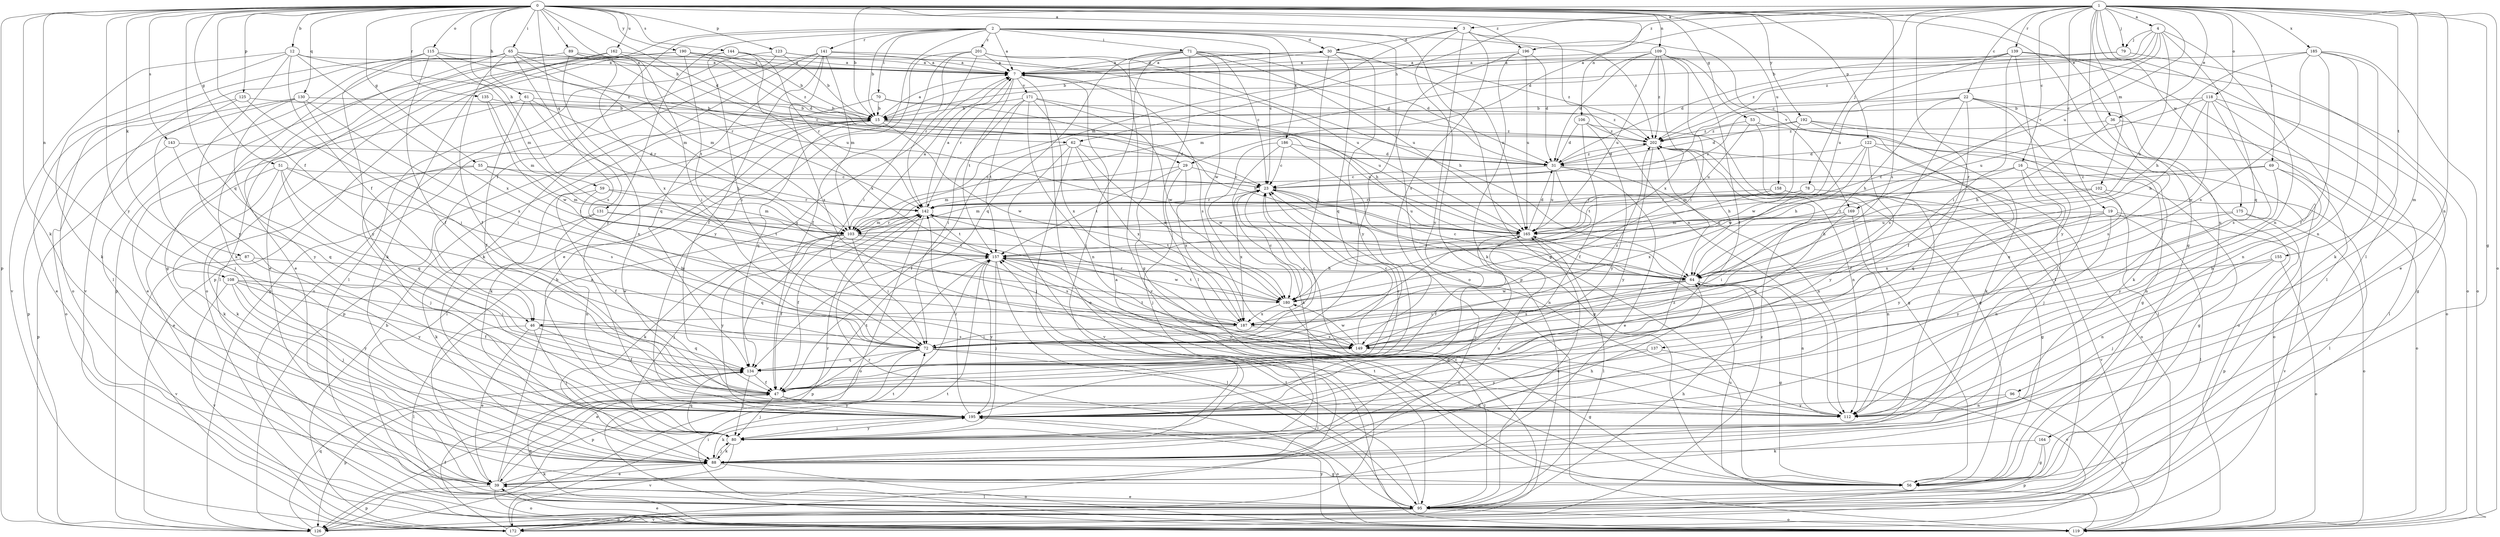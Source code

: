 strict digraph  {
0;
1;
2;
3;
4;
7;
12;
15;
16;
19;
22;
23;
29;
30;
31;
36;
39;
46;
47;
51;
53;
55;
56;
59;
61;
62;
64;
65;
69;
70;
71;
72;
78;
79;
80;
87;
88;
89;
95;
96;
102;
103;
106;
108;
109;
112;
115;
118;
119;
122;
123;
125;
126;
130;
131;
134;
135;
137;
139;
141;
142;
143;
144;
149;
155;
157;
158;
162;
164;
165;
169;
171;
172;
175;
180;
185;
186;
187;
190;
192;
195;
196;
201;
202;
0 -> 3  [label=a];
0 -> 12  [label=b];
0 -> 29  [label=d];
0 -> 36  [label=e];
0 -> 46  [label=f];
0 -> 51  [label=g];
0 -> 53  [label=g];
0 -> 55  [label=g];
0 -> 56  [label=g];
0 -> 59  [label=h];
0 -> 61  [label=h];
0 -> 62  [label=h];
0 -> 65  [label=i];
0 -> 87  [label=k];
0 -> 88  [label=k];
0 -> 89  [label=l];
0 -> 106  [label=n];
0 -> 108  [label=n];
0 -> 109  [label=n];
0 -> 115  [label=o];
0 -> 122  [label=p];
0 -> 123  [label=p];
0 -> 125  [label=p];
0 -> 126  [label=p];
0 -> 130  [label=q];
0 -> 131  [label=q];
0 -> 134  [label=q];
0 -> 135  [label=r];
0 -> 143  [label=s];
0 -> 144  [label=s];
0 -> 149  [label=s];
0 -> 158  [label=u];
0 -> 162  [label=u];
0 -> 190  [label=y];
0 -> 192  [label=y];
0 -> 195  [label=y];
0 -> 196  [label=z];
1 -> 3  [label=a];
1 -> 4  [label=a];
1 -> 15  [label=b];
1 -> 16  [label=c];
1 -> 19  [label=c];
1 -> 22  [label=c];
1 -> 29  [label=d];
1 -> 36  [label=e];
1 -> 56  [label=g];
1 -> 62  [label=h];
1 -> 69  [label=i];
1 -> 78  [label=j];
1 -> 79  [label=j];
1 -> 95  [label=l];
1 -> 96  [label=m];
1 -> 102  [label=m];
1 -> 112  [label=n];
1 -> 118  [label=o];
1 -> 119  [label=o];
1 -> 137  [label=r];
1 -> 139  [label=r];
1 -> 155  [label=t];
1 -> 164  [label=u];
1 -> 165  [label=u];
1 -> 175  [label=w];
1 -> 185  [label=x];
1 -> 196  [label=z];
2 -> 7  [label=a];
2 -> 15  [label=b];
2 -> 23  [label=c];
2 -> 30  [label=d];
2 -> 39  [label=e];
2 -> 46  [label=f];
2 -> 56  [label=g];
2 -> 70  [label=i];
2 -> 71  [label=i];
2 -> 119  [label=o];
2 -> 126  [label=p];
2 -> 141  [label=r];
2 -> 186  [label=x];
2 -> 195  [label=y];
2 -> 201  [label=z];
2 -> 202  [label=z];
3 -> 30  [label=d];
3 -> 103  [label=m];
3 -> 112  [label=n];
3 -> 126  [label=p];
3 -> 149  [label=s];
3 -> 169  [label=v];
3 -> 195  [label=y];
4 -> 15  [label=b];
4 -> 23  [label=c];
4 -> 64  [label=h];
4 -> 79  [label=j];
4 -> 112  [label=n];
4 -> 134  [label=q];
4 -> 169  [label=v];
4 -> 202  [label=z];
7 -> 30  [label=d];
7 -> 64  [label=h];
7 -> 119  [label=o];
7 -> 142  [label=r];
7 -> 149  [label=s];
7 -> 157  [label=t];
7 -> 171  [label=v];
12 -> 7  [label=a];
12 -> 46  [label=f];
12 -> 88  [label=k];
12 -> 172  [label=v];
12 -> 187  [label=x];
12 -> 195  [label=y];
12 -> 202  [label=z];
15 -> 7  [label=a];
15 -> 88  [label=k];
15 -> 95  [label=l];
15 -> 134  [label=q];
15 -> 165  [label=u];
15 -> 180  [label=w];
15 -> 202  [label=z];
16 -> 23  [label=c];
16 -> 56  [label=g];
16 -> 80  [label=j];
16 -> 134  [label=q];
16 -> 157  [label=t];
19 -> 46  [label=f];
19 -> 95  [label=l];
19 -> 112  [label=n];
19 -> 165  [label=u];
19 -> 172  [label=v];
19 -> 187  [label=x];
22 -> 15  [label=b];
22 -> 47  [label=f];
22 -> 64  [label=h];
22 -> 80  [label=j];
22 -> 88  [label=k];
22 -> 119  [label=o];
22 -> 142  [label=r];
22 -> 149  [label=s];
23 -> 112  [label=n];
23 -> 142  [label=r];
23 -> 165  [label=u];
23 -> 187  [label=x];
29 -> 23  [label=c];
29 -> 80  [label=j];
29 -> 103  [label=m];
29 -> 157  [label=t];
29 -> 187  [label=x];
30 -> 7  [label=a];
30 -> 15  [label=b];
30 -> 72  [label=i];
30 -> 134  [label=q];
30 -> 165  [label=u];
30 -> 195  [label=y];
31 -> 23  [label=c];
31 -> 39  [label=e];
31 -> 112  [label=n];
31 -> 157  [label=t];
31 -> 165  [label=u];
31 -> 202  [label=z];
36 -> 64  [label=h];
36 -> 95  [label=l];
36 -> 149  [label=s];
36 -> 202  [label=z];
39 -> 7  [label=a];
39 -> 23  [label=c];
39 -> 88  [label=k];
39 -> 95  [label=l];
39 -> 119  [label=o];
39 -> 126  [label=p];
39 -> 142  [label=r];
46 -> 39  [label=e];
46 -> 47  [label=f];
46 -> 80  [label=j];
46 -> 95  [label=l];
46 -> 134  [label=q];
46 -> 149  [label=s];
47 -> 23  [label=c];
47 -> 80  [label=j];
47 -> 112  [label=n];
47 -> 126  [label=p];
47 -> 157  [label=t];
47 -> 195  [label=y];
51 -> 23  [label=c];
51 -> 39  [label=e];
51 -> 72  [label=i];
51 -> 88  [label=k];
51 -> 134  [label=q];
51 -> 149  [label=s];
53 -> 56  [label=g];
53 -> 95  [label=l];
53 -> 165  [label=u];
53 -> 202  [label=z];
55 -> 23  [label=c];
55 -> 80  [label=j];
55 -> 88  [label=k];
55 -> 103  [label=m];
55 -> 157  [label=t];
56 -> 7  [label=a];
56 -> 157  [label=t];
59 -> 47  [label=f];
59 -> 72  [label=i];
59 -> 103  [label=m];
59 -> 142  [label=r];
61 -> 15  [label=b];
61 -> 39  [label=e];
61 -> 47  [label=f];
61 -> 64  [label=h];
61 -> 142  [label=r];
62 -> 31  [label=d];
62 -> 47  [label=f];
62 -> 80  [label=j];
62 -> 172  [label=v];
62 -> 180  [label=w];
62 -> 187  [label=x];
64 -> 23  [label=c];
64 -> 56  [label=g];
64 -> 72  [label=i];
64 -> 112  [label=n];
64 -> 142  [label=r];
64 -> 149  [label=s];
64 -> 180  [label=w];
65 -> 7  [label=a];
65 -> 47  [label=f];
65 -> 56  [label=g];
65 -> 88  [label=k];
65 -> 95  [label=l];
65 -> 103  [label=m];
65 -> 142  [label=r];
65 -> 149  [label=s];
65 -> 165  [label=u];
65 -> 172  [label=v];
69 -> 23  [label=c];
69 -> 103  [label=m];
69 -> 112  [label=n];
69 -> 119  [label=o];
69 -> 195  [label=y];
70 -> 15  [label=b];
70 -> 64  [label=h];
70 -> 126  [label=p];
70 -> 202  [label=z];
71 -> 7  [label=a];
71 -> 23  [label=c];
71 -> 31  [label=d];
71 -> 80  [label=j];
71 -> 95  [label=l];
71 -> 134  [label=q];
71 -> 165  [label=u];
71 -> 172  [label=v];
71 -> 180  [label=w];
71 -> 202  [label=z];
72 -> 23  [label=c];
72 -> 39  [label=e];
72 -> 95  [label=l];
72 -> 112  [label=n];
72 -> 126  [label=p];
72 -> 134  [label=q];
78 -> 103  [label=m];
78 -> 142  [label=r];
78 -> 187  [label=x];
78 -> 195  [label=y];
79 -> 7  [label=a];
79 -> 39  [label=e];
79 -> 202  [label=z];
80 -> 15  [label=b];
80 -> 88  [label=k];
80 -> 134  [label=q];
80 -> 172  [label=v];
80 -> 195  [label=y];
87 -> 64  [label=h];
87 -> 172  [label=v];
87 -> 195  [label=y];
88 -> 39  [label=e];
88 -> 56  [label=g];
88 -> 64  [label=h];
88 -> 80  [label=j];
88 -> 119  [label=o];
88 -> 165  [label=u];
88 -> 202  [label=z];
89 -> 7  [label=a];
89 -> 39  [label=e];
89 -> 103  [label=m];
89 -> 112  [label=n];
89 -> 187  [label=x];
95 -> 39  [label=e];
95 -> 64  [label=h];
95 -> 119  [label=o];
95 -> 126  [label=p];
95 -> 142  [label=r];
95 -> 157  [label=t];
95 -> 165  [label=u];
95 -> 172  [label=v];
96 -> 112  [label=n];
96 -> 119  [label=o];
96 -> 195  [label=y];
102 -> 64  [label=h];
102 -> 95  [label=l];
102 -> 142  [label=r];
102 -> 187  [label=x];
103 -> 7  [label=a];
103 -> 47  [label=f];
103 -> 72  [label=i];
103 -> 80  [label=j];
103 -> 134  [label=q];
103 -> 142  [label=r];
103 -> 149  [label=s];
103 -> 157  [label=t];
103 -> 195  [label=y];
106 -> 31  [label=d];
106 -> 47  [label=f];
106 -> 56  [label=g];
106 -> 195  [label=y];
106 -> 202  [label=z];
108 -> 47  [label=f];
108 -> 72  [label=i];
108 -> 80  [label=j];
108 -> 172  [label=v];
108 -> 180  [label=w];
108 -> 195  [label=y];
109 -> 7  [label=a];
109 -> 31  [label=d];
109 -> 47  [label=f];
109 -> 72  [label=i];
109 -> 95  [label=l];
109 -> 103  [label=m];
109 -> 165  [label=u];
109 -> 187  [label=x];
109 -> 202  [label=z];
115 -> 7  [label=a];
115 -> 23  [label=c];
115 -> 47  [label=f];
115 -> 103  [label=m];
115 -> 119  [label=o];
115 -> 195  [label=y];
118 -> 15  [label=b];
118 -> 56  [label=g];
118 -> 64  [label=h];
118 -> 112  [label=n];
118 -> 149  [label=s];
118 -> 165  [label=u];
118 -> 180  [label=w];
119 -> 39  [label=e];
119 -> 72  [label=i];
119 -> 134  [label=q];
119 -> 165  [label=u];
119 -> 195  [label=y];
122 -> 31  [label=d];
122 -> 64  [label=h];
122 -> 80  [label=j];
122 -> 119  [label=o];
122 -> 180  [label=w];
122 -> 195  [label=y];
123 -> 7  [label=a];
123 -> 15  [label=b];
123 -> 31  [label=d];
123 -> 95  [label=l];
123 -> 119  [label=o];
125 -> 15  [label=b];
125 -> 39  [label=e];
125 -> 72  [label=i];
125 -> 80  [label=j];
126 -> 23  [label=c];
126 -> 134  [label=q];
126 -> 157  [label=t];
130 -> 15  [label=b];
130 -> 72  [label=i];
130 -> 119  [label=o];
130 -> 126  [label=p];
130 -> 187  [label=x];
130 -> 195  [label=y];
131 -> 88  [label=k];
131 -> 112  [label=n];
131 -> 157  [label=t];
131 -> 165  [label=u];
134 -> 47  [label=f];
134 -> 80  [label=j];
135 -> 15  [label=b];
135 -> 103  [label=m];
135 -> 180  [label=w];
137 -> 134  [label=q];
137 -> 172  [label=v];
137 -> 195  [label=y];
139 -> 7  [label=a];
139 -> 31  [label=d];
139 -> 72  [label=i];
139 -> 95  [label=l];
139 -> 119  [label=o];
139 -> 165  [label=u];
139 -> 195  [label=y];
141 -> 7  [label=a];
141 -> 47  [label=f];
141 -> 88  [label=k];
141 -> 103  [label=m];
141 -> 126  [label=p];
141 -> 134  [label=q];
141 -> 149  [label=s];
141 -> 165  [label=u];
142 -> 7  [label=a];
142 -> 47  [label=f];
142 -> 88  [label=k];
142 -> 103  [label=m];
142 -> 119  [label=o];
142 -> 157  [label=t];
142 -> 165  [label=u];
143 -> 31  [label=d];
143 -> 126  [label=p];
143 -> 134  [label=q];
144 -> 7  [label=a];
144 -> 72  [label=i];
144 -> 119  [label=o];
144 -> 142  [label=r];
144 -> 187  [label=x];
149 -> 23  [label=c];
149 -> 56  [label=g];
149 -> 157  [label=t];
149 -> 180  [label=w];
149 -> 202  [label=z];
155 -> 64  [label=h];
155 -> 80  [label=j];
155 -> 112  [label=n];
155 -> 119  [label=o];
157 -> 64  [label=h];
157 -> 80  [label=j];
157 -> 95  [label=l];
157 -> 112  [label=n];
157 -> 126  [label=p];
157 -> 180  [label=w];
157 -> 195  [label=y];
158 -> 56  [label=g];
158 -> 142  [label=r];
158 -> 172  [label=v];
158 -> 180  [label=w];
162 -> 7  [label=a];
162 -> 72  [label=i];
162 -> 88  [label=k];
162 -> 95  [label=l];
164 -> 56  [label=g];
164 -> 88  [label=k];
164 -> 126  [label=p];
165 -> 31  [label=d];
165 -> 47  [label=f];
165 -> 95  [label=l];
165 -> 157  [label=t];
169 -> 72  [label=i];
169 -> 103  [label=m];
169 -> 112  [label=n];
169 -> 134  [label=q];
171 -> 15  [label=b];
171 -> 72  [label=i];
171 -> 112  [label=n];
171 -> 157  [label=t];
171 -> 165  [label=u];
171 -> 180  [label=w];
171 -> 187  [label=x];
172 -> 15  [label=b];
172 -> 47  [label=f];
172 -> 157  [label=t];
172 -> 202  [label=z];
175 -> 119  [label=o];
175 -> 126  [label=p];
175 -> 165  [label=u];
175 -> 195  [label=y];
180 -> 23  [label=c];
180 -> 95  [label=l];
180 -> 157  [label=t];
180 -> 187  [label=x];
185 -> 7  [label=a];
185 -> 47  [label=f];
185 -> 64  [label=h];
185 -> 88  [label=k];
185 -> 112  [label=n];
185 -> 119  [label=o];
185 -> 149  [label=s];
186 -> 23  [label=c];
186 -> 31  [label=d];
186 -> 56  [label=g];
186 -> 88  [label=k];
186 -> 180  [label=w];
187 -> 72  [label=i];
187 -> 142  [label=r];
187 -> 149  [label=s];
190 -> 7  [label=a];
190 -> 15  [label=b];
190 -> 31  [label=d];
190 -> 39  [label=e];
190 -> 126  [label=p];
190 -> 157  [label=t];
190 -> 202  [label=z];
192 -> 31  [label=d];
192 -> 56  [label=g];
192 -> 88  [label=k];
192 -> 119  [label=o];
192 -> 180  [label=w];
192 -> 202  [label=z];
195 -> 80  [label=j];
195 -> 88  [label=k];
195 -> 119  [label=o];
195 -> 142  [label=r];
196 -> 7  [label=a];
196 -> 31  [label=d];
196 -> 72  [label=i];
196 -> 88  [label=k];
196 -> 165  [label=u];
201 -> 7  [label=a];
201 -> 47  [label=f];
201 -> 56  [label=g];
201 -> 64  [label=h];
201 -> 72  [label=i];
201 -> 142  [label=r];
201 -> 195  [label=y];
202 -> 31  [label=d];
202 -> 64  [label=h];
202 -> 112  [label=n];
202 -> 119  [label=o];
202 -> 195  [label=y];
}
